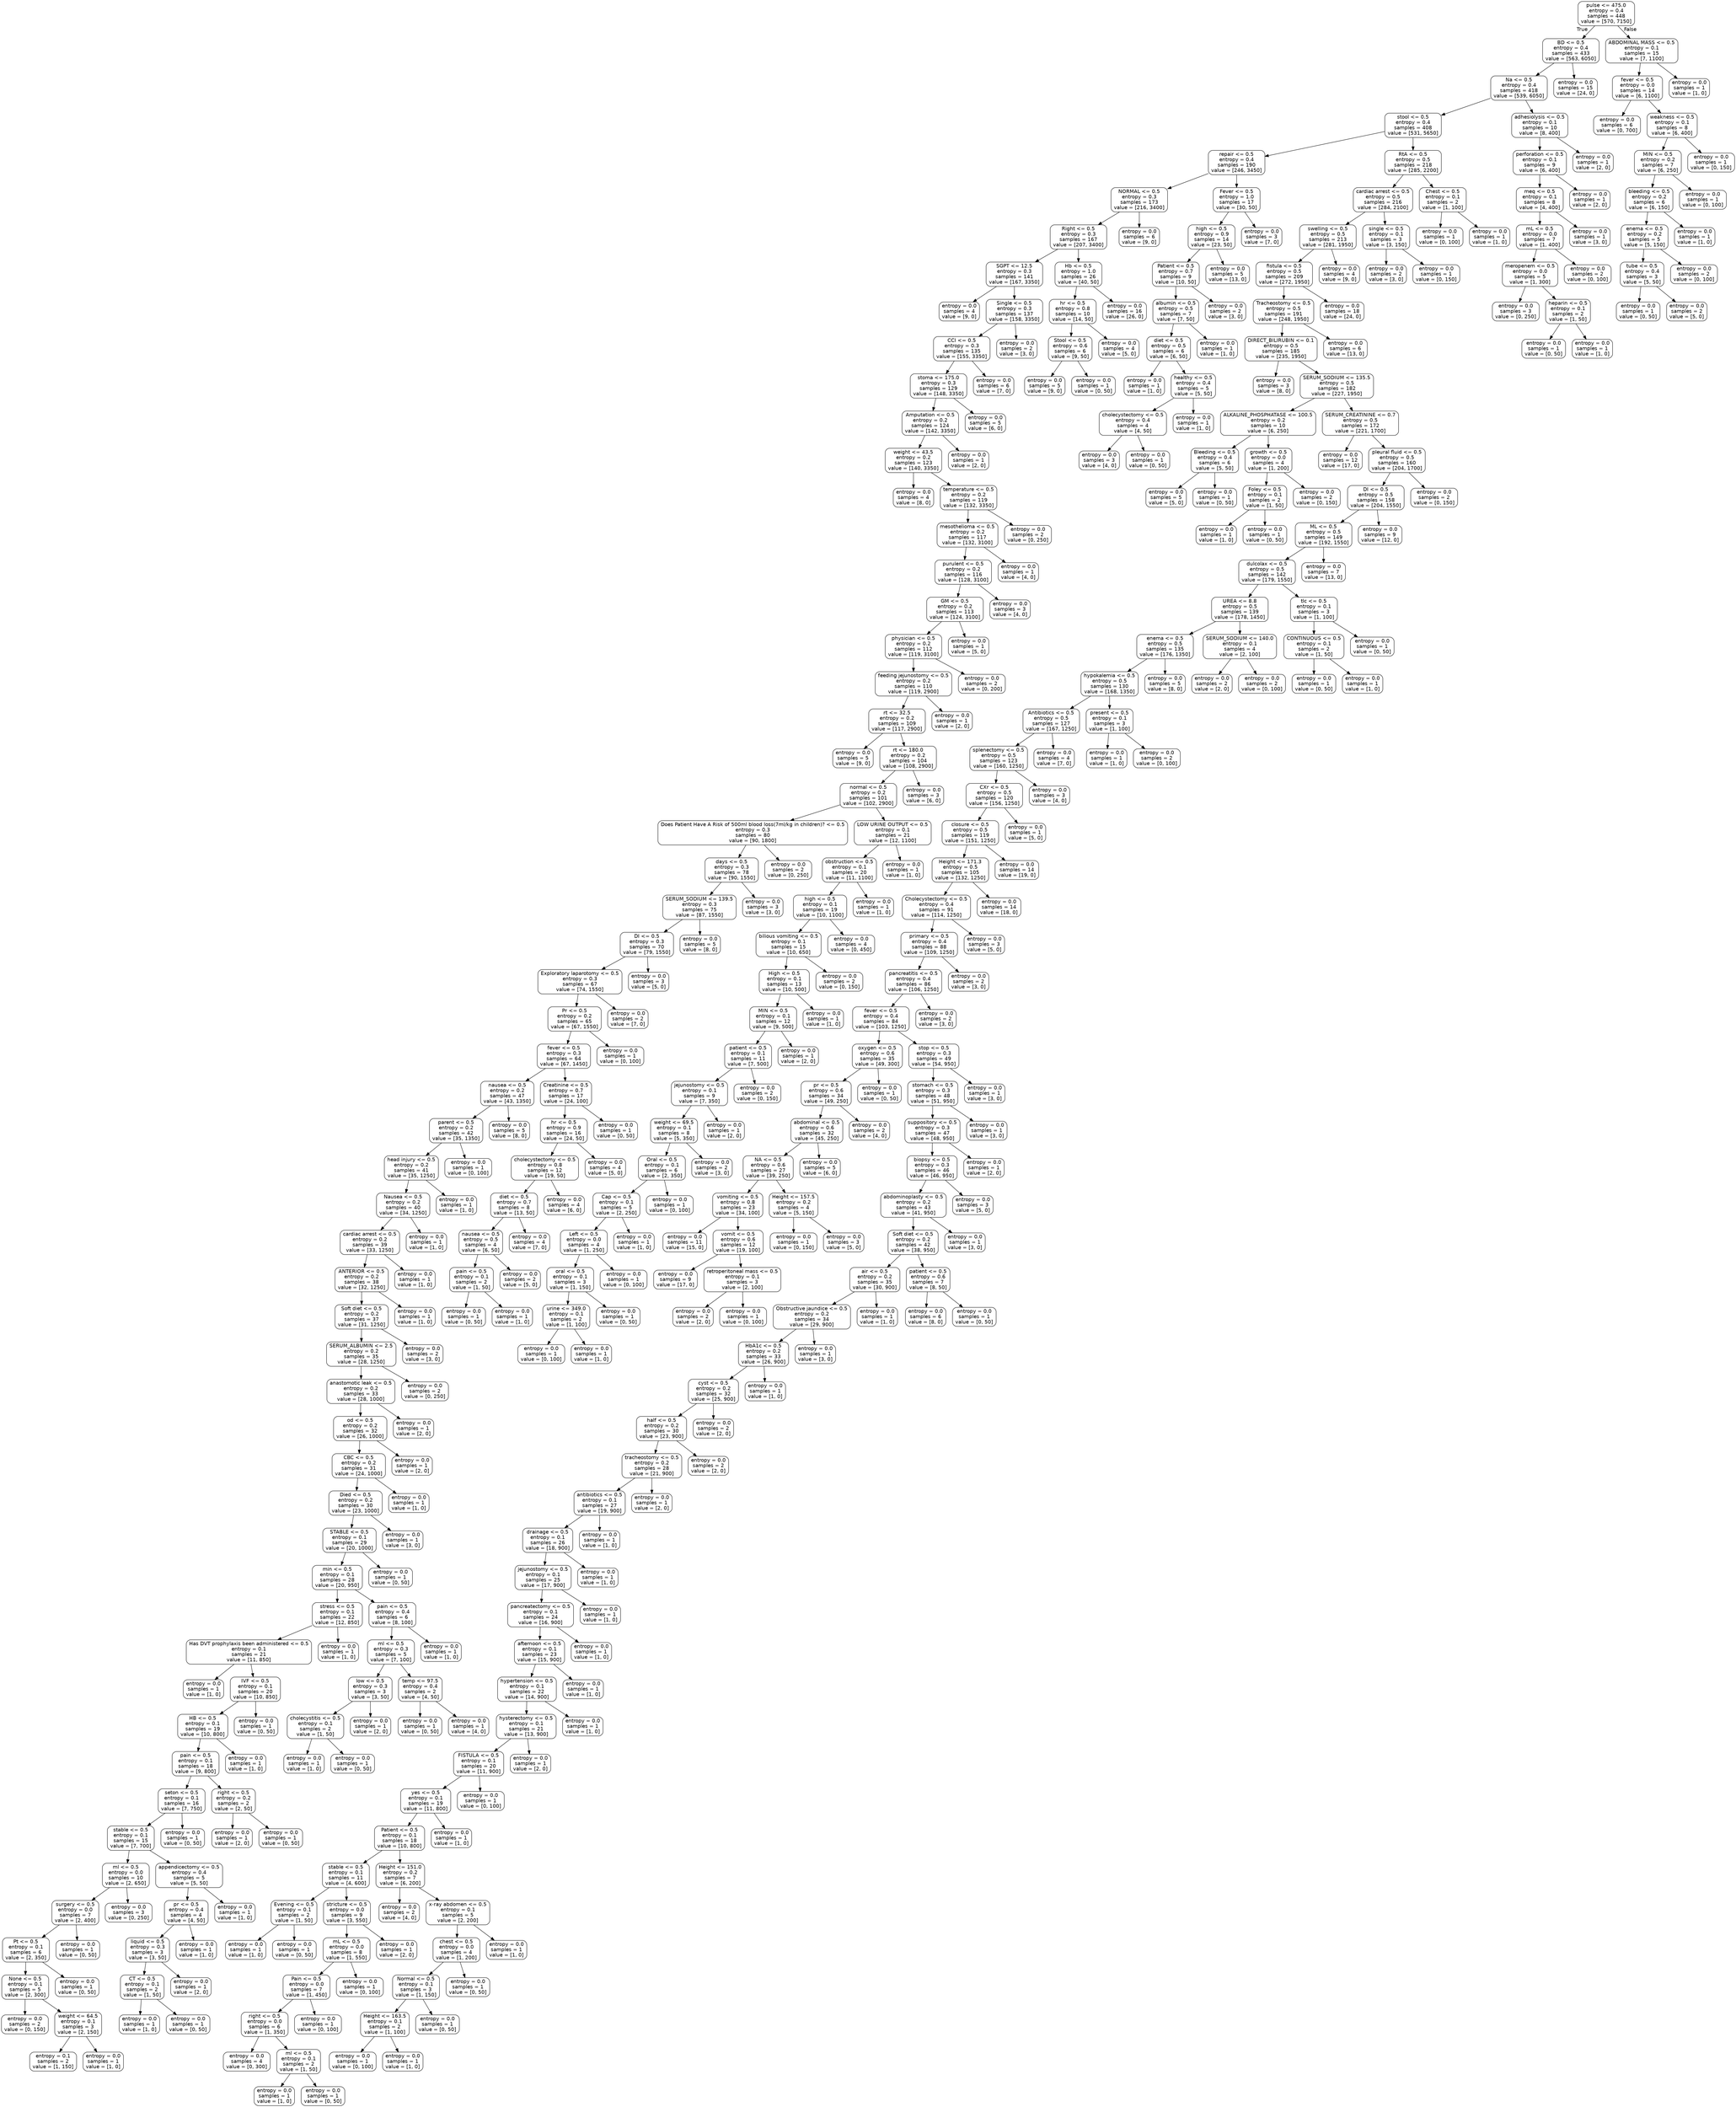 digraph Tree {
node [shape=box, style="rounded", color="black", fontname=helvetica] ;
edge [fontname=helvetica] ;
0 [label="pulse <= 475.0\nentropy = 0.4\nsamples = 448\nvalue = [570, 7150]"] ;
1 [label="BD <= 0.5\nentropy = 0.4\nsamples = 433\nvalue = [563, 6050]"] ;
0 -> 1 [labeldistance=2.5, labelangle=45, headlabel="True"] ;
2 [label="Na <= 0.5\nentropy = 0.4\nsamples = 418\nvalue = [539, 6050]"] ;
1 -> 2 ;
3 [label="stool <= 0.5\nentropy = 0.4\nsamples = 408\nvalue = [531, 5650]"] ;
2 -> 3 ;
4 [label="repair <= 0.5\nentropy = 0.4\nsamples = 190\nvalue = [246, 3450]"] ;
3 -> 4 ;
5 [label="NORMAL <= 0.5\nentropy = 0.3\nsamples = 173\nvalue = [216, 3400]"] ;
4 -> 5 ;
6 [label="Right <= 0.5\nentropy = 0.3\nsamples = 167\nvalue = [207, 3400]"] ;
5 -> 6 ;
7 [label="SGPT <= 12.5\nentropy = 0.3\nsamples = 141\nvalue = [167, 3350]"] ;
6 -> 7 ;
8 [label="entropy = 0.0\nsamples = 4\nvalue = [9, 0]"] ;
7 -> 8 ;
9 [label="Single <= 0.5\nentropy = 0.3\nsamples = 137\nvalue = [158, 3350]"] ;
7 -> 9 ;
10 [label="CCI <= 0.5\nentropy = 0.3\nsamples = 135\nvalue = [155, 3350]"] ;
9 -> 10 ;
11 [label="stoma <= 175.0\nentropy = 0.3\nsamples = 129\nvalue = [148, 3350]"] ;
10 -> 11 ;
12 [label="Amputation <= 0.5\nentropy = 0.2\nsamples = 124\nvalue = [142, 3350]"] ;
11 -> 12 ;
13 [label="weight <= 43.5\nentropy = 0.2\nsamples = 123\nvalue = [140, 3350]"] ;
12 -> 13 ;
14 [label="entropy = 0.0\nsamples = 4\nvalue = [8, 0]"] ;
13 -> 14 ;
15 [label="temperature <= 0.5\nentropy = 0.2\nsamples = 119\nvalue = [132, 3350]"] ;
13 -> 15 ;
16 [label="mesothelioma <= 0.5\nentropy = 0.2\nsamples = 117\nvalue = [132, 3100]"] ;
15 -> 16 ;
17 [label="purulent <= 0.5\nentropy = 0.2\nsamples = 116\nvalue = [128, 3100]"] ;
16 -> 17 ;
18 [label="GM <= 0.5\nentropy = 0.2\nsamples = 113\nvalue = [124, 3100]"] ;
17 -> 18 ;
19 [label="physician <= 0.5\nentropy = 0.2\nsamples = 112\nvalue = [119, 3100]"] ;
18 -> 19 ;
20 [label="feeding jejunostomy <= 0.5\nentropy = 0.2\nsamples = 110\nvalue = [119, 2900]"] ;
19 -> 20 ;
21 [label="rt <= 32.5\nentropy = 0.2\nsamples = 109\nvalue = [117, 2900]"] ;
20 -> 21 ;
22 [label="entropy = 0.0\nsamples = 5\nvalue = [9, 0]"] ;
21 -> 22 ;
23 [label="rt <= 180.0\nentropy = 0.2\nsamples = 104\nvalue = [108, 2900]"] ;
21 -> 23 ;
24 [label="normal <= 0.5\nentropy = 0.2\nsamples = 101\nvalue = [102, 2900]"] ;
23 -> 24 ;
25 [label="Does Patient Have A Risk of 500ml blood loss(7ml/kg in children)? <= 0.5\nentropy = 0.3\nsamples = 80\nvalue = [90, 1800]"] ;
24 -> 25 ;
26 [label="days <= 0.5\nentropy = 0.3\nsamples = 78\nvalue = [90, 1550]"] ;
25 -> 26 ;
27 [label="SERUM_SODIUM <= 139.5\nentropy = 0.3\nsamples = 75\nvalue = [87, 1550]"] ;
26 -> 27 ;
28 [label="DI <= 0.5\nentropy = 0.3\nsamples = 70\nvalue = [79, 1550]"] ;
27 -> 28 ;
29 [label="Exploratory laparotomy <= 0.5\nentropy = 0.3\nsamples = 67\nvalue = [74, 1550]"] ;
28 -> 29 ;
30 [label="Pr <= 0.5\nentropy = 0.2\nsamples = 65\nvalue = [67, 1550]"] ;
29 -> 30 ;
31 [label="fever <= 0.5\nentropy = 0.3\nsamples = 64\nvalue = [67, 1450]"] ;
30 -> 31 ;
32 [label="nausea <= 0.5\nentropy = 0.2\nsamples = 47\nvalue = [43, 1350]"] ;
31 -> 32 ;
33 [label="parent <= 0.5\nentropy = 0.2\nsamples = 42\nvalue = [35, 1350]"] ;
32 -> 33 ;
34 [label="head injury <= 0.5\nentropy = 0.2\nsamples = 41\nvalue = [35, 1250]"] ;
33 -> 34 ;
35 [label="Nausea <= 0.5\nentropy = 0.2\nsamples = 40\nvalue = [34, 1250]"] ;
34 -> 35 ;
36 [label="cardiac arrest <= 0.5\nentropy = 0.2\nsamples = 39\nvalue = [33, 1250]"] ;
35 -> 36 ;
37 [label="ANTERIOR <= 0.5\nentropy = 0.2\nsamples = 38\nvalue = [32, 1250]"] ;
36 -> 37 ;
38 [label="Soft diet <= 0.5\nentropy = 0.2\nsamples = 37\nvalue = [31, 1250]"] ;
37 -> 38 ;
39 [label="SERUM_ALBUMIN <= 2.5\nentropy = 0.2\nsamples = 35\nvalue = [28, 1250]"] ;
38 -> 39 ;
40 [label="anastomotic leak <= 0.5\nentropy = 0.2\nsamples = 33\nvalue = [28, 1000]"] ;
39 -> 40 ;
41 [label="od <= 0.5\nentropy = 0.2\nsamples = 32\nvalue = [26, 1000]"] ;
40 -> 41 ;
42 [label="CBC <= 0.5\nentropy = 0.2\nsamples = 31\nvalue = [24, 1000]"] ;
41 -> 42 ;
43 [label="Died <= 0.5\nentropy = 0.2\nsamples = 30\nvalue = [23, 1000]"] ;
42 -> 43 ;
44 [label="STABLE <= 0.5\nentropy = 0.1\nsamples = 29\nvalue = [20, 1000]"] ;
43 -> 44 ;
45 [label="min <= 0.5\nentropy = 0.1\nsamples = 28\nvalue = [20, 950]"] ;
44 -> 45 ;
46 [label="stress <= 0.5\nentropy = 0.1\nsamples = 22\nvalue = [12, 850]"] ;
45 -> 46 ;
47 [label="Has DVT prophylaxis been administered <= 0.5\nentropy = 0.1\nsamples = 21\nvalue = [11, 850]"] ;
46 -> 47 ;
48 [label="entropy = 0.0\nsamples = 1\nvalue = [1, 0]"] ;
47 -> 48 ;
49 [label="IVF <= 0.5\nentropy = 0.1\nsamples = 20\nvalue = [10, 850]"] ;
47 -> 49 ;
50 [label="HB <= 0.5\nentropy = 0.1\nsamples = 19\nvalue = [10, 800]"] ;
49 -> 50 ;
51 [label="pain <= 0.5\nentropy = 0.1\nsamples = 18\nvalue = [9, 800]"] ;
50 -> 51 ;
52 [label="seton <= 0.5\nentropy = 0.1\nsamples = 16\nvalue = [7, 750]"] ;
51 -> 52 ;
53 [label="stable <= 0.5\nentropy = 0.1\nsamples = 15\nvalue = [7, 700]"] ;
52 -> 53 ;
54 [label="ml <= 0.5\nentropy = 0.0\nsamples = 10\nvalue = [2, 650]"] ;
53 -> 54 ;
55 [label="surgery <= 0.5\nentropy = 0.0\nsamples = 7\nvalue = [2, 400]"] ;
54 -> 55 ;
56 [label="Pt <= 0.5\nentropy = 0.1\nsamples = 6\nvalue = [2, 350]"] ;
55 -> 56 ;
57 [label="None <= 0.5\nentropy = 0.1\nsamples = 5\nvalue = [2, 300]"] ;
56 -> 57 ;
58 [label="entropy = 0.0\nsamples = 2\nvalue = [0, 150]"] ;
57 -> 58 ;
59 [label="weight <= 64.5\nentropy = 0.1\nsamples = 3\nvalue = [2, 150]"] ;
57 -> 59 ;
60 [label="entropy = 0.1\nsamples = 2\nvalue = [1, 150]"] ;
59 -> 60 ;
61 [label="entropy = 0.0\nsamples = 1\nvalue = [1, 0]"] ;
59 -> 61 ;
62 [label="entropy = 0.0\nsamples = 1\nvalue = [0, 50]"] ;
56 -> 62 ;
63 [label="entropy = 0.0\nsamples = 1\nvalue = [0, 50]"] ;
55 -> 63 ;
64 [label="entropy = 0.0\nsamples = 3\nvalue = [0, 250]"] ;
54 -> 64 ;
65 [label="appendicectomy <= 0.5\nentropy = 0.4\nsamples = 5\nvalue = [5, 50]"] ;
53 -> 65 ;
66 [label="pr <= 0.5\nentropy = 0.4\nsamples = 4\nvalue = [4, 50]"] ;
65 -> 66 ;
67 [label="liquid <= 0.5\nentropy = 0.3\nsamples = 3\nvalue = [3, 50]"] ;
66 -> 67 ;
68 [label="CT <= 0.5\nentropy = 0.1\nsamples = 2\nvalue = [1, 50]"] ;
67 -> 68 ;
69 [label="entropy = 0.0\nsamples = 1\nvalue = [1, 0]"] ;
68 -> 69 ;
70 [label="entropy = 0.0\nsamples = 1\nvalue = [0, 50]"] ;
68 -> 70 ;
71 [label="entropy = 0.0\nsamples = 1\nvalue = [2, 0]"] ;
67 -> 71 ;
72 [label="entropy = 0.0\nsamples = 1\nvalue = [1, 0]"] ;
66 -> 72 ;
73 [label="entropy = 0.0\nsamples = 1\nvalue = [1, 0]"] ;
65 -> 73 ;
74 [label="entropy = 0.0\nsamples = 1\nvalue = [0, 50]"] ;
52 -> 74 ;
75 [label="right <= 0.5\nentropy = 0.2\nsamples = 2\nvalue = [2, 50]"] ;
51 -> 75 ;
76 [label="entropy = 0.0\nsamples = 1\nvalue = [2, 0]"] ;
75 -> 76 ;
77 [label="entropy = 0.0\nsamples = 1\nvalue = [0, 50]"] ;
75 -> 77 ;
78 [label="entropy = 0.0\nsamples = 1\nvalue = [1, 0]"] ;
50 -> 78 ;
79 [label="entropy = 0.0\nsamples = 1\nvalue = [0, 50]"] ;
49 -> 79 ;
80 [label="entropy = 0.0\nsamples = 1\nvalue = [1, 0]"] ;
46 -> 80 ;
81 [label="pain <= 0.5\nentropy = 0.4\nsamples = 6\nvalue = [8, 100]"] ;
45 -> 81 ;
82 [label="ml <= 0.5\nentropy = 0.3\nsamples = 5\nvalue = [7, 100]"] ;
81 -> 82 ;
83 [label="low <= 0.5\nentropy = 0.3\nsamples = 3\nvalue = [3, 50]"] ;
82 -> 83 ;
84 [label="cholecystitis <= 0.5\nentropy = 0.1\nsamples = 2\nvalue = [1, 50]"] ;
83 -> 84 ;
85 [label="entropy = 0.0\nsamples = 1\nvalue = [1, 0]"] ;
84 -> 85 ;
86 [label="entropy = 0.0\nsamples = 1\nvalue = [0, 50]"] ;
84 -> 86 ;
87 [label="entropy = 0.0\nsamples = 1\nvalue = [2, 0]"] ;
83 -> 87 ;
88 [label="temp <= 97.5\nentropy = 0.4\nsamples = 2\nvalue = [4, 50]"] ;
82 -> 88 ;
89 [label="entropy = 0.0\nsamples = 1\nvalue = [0, 50]"] ;
88 -> 89 ;
90 [label="entropy = 0.0\nsamples = 1\nvalue = [4, 0]"] ;
88 -> 90 ;
91 [label="entropy = 0.0\nsamples = 1\nvalue = [1, 0]"] ;
81 -> 91 ;
92 [label="entropy = 0.0\nsamples = 1\nvalue = [0, 50]"] ;
44 -> 92 ;
93 [label="entropy = 0.0\nsamples = 1\nvalue = [3, 0]"] ;
43 -> 93 ;
94 [label="entropy = 0.0\nsamples = 1\nvalue = [1, 0]"] ;
42 -> 94 ;
95 [label="entropy = 0.0\nsamples = 1\nvalue = [2, 0]"] ;
41 -> 95 ;
96 [label="entropy = 0.0\nsamples = 1\nvalue = [2, 0]"] ;
40 -> 96 ;
97 [label="entropy = 0.0\nsamples = 2\nvalue = [0, 250]"] ;
39 -> 97 ;
98 [label="entropy = 0.0\nsamples = 2\nvalue = [3, 0]"] ;
38 -> 98 ;
99 [label="entropy = 0.0\nsamples = 1\nvalue = [1, 0]"] ;
37 -> 99 ;
100 [label="entropy = 0.0\nsamples = 1\nvalue = [1, 0]"] ;
36 -> 100 ;
101 [label="entropy = 0.0\nsamples = 1\nvalue = [1, 0]"] ;
35 -> 101 ;
102 [label="entropy = 0.0\nsamples = 1\nvalue = [1, 0]"] ;
34 -> 102 ;
103 [label="entropy = 0.0\nsamples = 1\nvalue = [0, 100]"] ;
33 -> 103 ;
104 [label="entropy = 0.0\nsamples = 5\nvalue = [8, 0]"] ;
32 -> 104 ;
105 [label="Creatinine <= 0.5\nentropy = 0.7\nsamples = 17\nvalue = [24, 100]"] ;
31 -> 105 ;
106 [label="hr <= 0.5\nentropy = 0.9\nsamples = 16\nvalue = [24, 50]"] ;
105 -> 106 ;
107 [label="cholecystectomy <= 0.5\nentropy = 0.8\nsamples = 12\nvalue = [19, 50]"] ;
106 -> 107 ;
108 [label="diet <= 0.5\nentropy = 0.7\nsamples = 8\nvalue = [13, 50]"] ;
107 -> 108 ;
109 [label="nausea <= 0.5\nentropy = 0.5\nsamples = 4\nvalue = [6, 50]"] ;
108 -> 109 ;
110 [label="pain <= 0.5\nentropy = 0.1\nsamples = 2\nvalue = [1, 50]"] ;
109 -> 110 ;
111 [label="entropy = 0.0\nsamples = 1\nvalue = [0, 50]"] ;
110 -> 111 ;
112 [label="entropy = 0.0\nsamples = 1\nvalue = [1, 0]"] ;
110 -> 112 ;
113 [label="entropy = 0.0\nsamples = 2\nvalue = [5, 0]"] ;
109 -> 113 ;
114 [label="entropy = 0.0\nsamples = 4\nvalue = [7, 0]"] ;
108 -> 114 ;
115 [label="entropy = 0.0\nsamples = 4\nvalue = [6, 0]"] ;
107 -> 115 ;
116 [label="entropy = 0.0\nsamples = 4\nvalue = [5, 0]"] ;
106 -> 116 ;
117 [label="entropy = 0.0\nsamples = 1\nvalue = [0, 50]"] ;
105 -> 117 ;
118 [label="entropy = 0.0\nsamples = 1\nvalue = [0, 100]"] ;
30 -> 118 ;
119 [label="entropy = 0.0\nsamples = 2\nvalue = [7, 0]"] ;
29 -> 119 ;
120 [label="entropy = 0.0\nsamples = 3\nvalue = [5, 0]"] ;
28 -> 120 ;
121 [label="entropy = 0.0\nsamples = 5\nvalue = [8, 0]"] ;
27 -> 121 ;
122 [label="entropy = 0.0\nsamples = 3\nvalue = [3, 0]"] ;
26 -> 122 ;
123 [label="entropy = 0.0\nsamples = 2\nvalue = [0, 250]"] ;
25 -> 123 ;
124 [label="LOW URINE OUTPUT <= 0.5\nentropy = 0.1\nsamples = 21\nvalue = [12, 1100]"] ;
24 -> 124 ;
125 [label="obstruction <= 0.5\nentropy = 0.1\nsamples = 20\nvalue = [11, 1100]"] ;
124 -> 125 ;
126 [label="high <= 0.5\nentropy = 0.1\nsamples = 19\nvalue = [10, 1100]"] ;
125 -> 126 ;
127 [label="bilious vomiting <= 0.5\nentropy = 0.1\nsamples = 15\nvalue = [10, 650]"] ;
126 -> 127 ;
128 [label="High <= 0.5\nentropy = 0.1\nsamples = 13\nvalue = [10, 500]"] ;
127 -> 128 ;
129 [label="MIN <= 0.5\nentropy = 0.1\nsamples = 12\nvalue = [9, 500]"] ;
128 -> 129 ;
130 [label="patient <= 0.5\nentropy = 0.1\nsamples = 11\nvalue = [7, 500]"] ;
129 -> 130 ;
131 [label="jejunostomy <= 0.5\nentropy = 0.1\nsamples = 9\nvalue = [7, 350]"] ;
130 -> 131 ;
132 [label="weight <= 69.5\nentropy = 0.1\nsamples = 8\nvalue = [5, 350]"] ;
131 -> 132 ;
133 [label="Oral <= 0.5\nentropy = 0.1\nsamples = 6\nvalue = [2, 350]"] ;
132 -> 133 ;
134 [label="Cap <= 0.5\nentropy = 0.1\nsamples = 5\nvalue = [2, 250]"] ;
133 -> 134 ;
135 [label="Left <= 0.5\nentropy = 0.0\nsamples = 4\nvalue = [1, 250]"] ;
134 -> 135 ;
136 [label="oral <= 0.5\nentropy = 0.1\nsamples = 3\nvalue = [1, 150]"] ;
135 -> 136 ;
137 [label="urine <= 349.0\nentropy = 0.1\nsamples = 2\nvalue = [1, 100]"] ;
136 -> 137 ;
138 [label="entropy = 0.0\nsamples = 1\nvalue = [0, 100]"] ;
137 -> 138 ;
139 [label="entropy = 0.0\nsamples = 1\nvalue = [1, 0]"] ;
137 -> 139 ;
140 [label="entropy = 0.0\nsamples = 1\nvalue = [0, 50]"] ;
136 -> 140 ;
141 [label="entropy = 0.0\nsamples = 1\nvalue = [0, 100]"] ;
135 -> 141 ;
142 [label="entropy = 0.0\nsamples = 1\nvalue = [1, 0]"] ;
134 -> 142 ;
143 [label="entropy = 0.0\nsamples = 1\nvalue = [0, 100]"] ;
133 -> 143 ;
144 [label="entropy = 0.0\nsamples = 2\nvalue = [3, 0]"] ;
132 -> 144 ;
145 [label="entropy = 0.0\nsamples = 1\nvalue = [2, 0]"] ;
131 -> 145 ;
146 [label="entropy = 0.0\nsamples = 2\nvalue = [0, 150]"] ;
130 -> 146 ;
147 [label="entropy = 0.0\nsamples = 1\nvalue = [2, 0]"] ;
129 -> 147 ;
148 [label="entropy = 0.0\nsamples = 1\nvalue = [1, 0]"] ;
128 -> 148 ;
149 [label="entropy = 0.0\nsamples = 2\nvalue = [0, 150]"] ;
127 -> 149 ;
150 [label="entropy = 0.0\nsamples = 4\nvalue = [0, 450]"] ;
126 -> 150 ;
151 [label="entropy = 0.0\nsamples = 1\nvalue = [1, 0]"] ;
125 -> 151 ;
152 [label="entropy = 0.0\nsamples = 1\nvalue = [1, 0]"] ;
124 -> 152 ;
153 [label="entropy = 0.0\nsamples = 3\nvalue = [6, 0]"] ;
23 -> 153 ;
154 [label="entropy = 0.0\nsamples = 1\nvalue = [2, 0]"] ;
20 -> 154 ;
155 [label="entropy = 0.0\nsamples = 2\nvalue = [0, 200]"] ;
19 -> 155 ;
156 [label="entropy = 0.0\nsamples = 1\nvalue = [5, 0]"] ;
18 -> 156 ;
157 [label="entropy = 0.0\nsamples = 3\nvalue = [4, 0]"] ;
17 -> 157 ;
158 [label="entropy = 0.0\nsamples = 1\nvalue = [4, 0]"] ;
16 -> 158 ;
159 [label="entropy = 0.0\nsamples = 2\nvalue = [0, 250]"] ;
15 -> 159 ;
160 [label="entropy = 0.0\nsamples = 1\nvalue = [2, 0]"] ;
12 -> 160 ;
161 [label="entropy = 0.0\nsamples = 5\nvalue = [6, 0]"] ;
11 -> 161 ;
162 [label="entropy = 0.0\nsamples = 6\nvalue = [7, 0]"] ;
10 -> 162 ;
163 [label="entropy = 0.0\nsamples = 2\nvalue = [3, 0]"] ;
9 -> 163 ;
164 [label="Hb <= 0.5\nentropy = 1.0\nsamples = 26\nvalue = [40, 50]"] ;
6 -> 164 ;
165 [label="hr <= 0.5\nentropy = 0.8\nsamples = 10\nvalue = [14, 50]"] ;
164 -> 165 ;
166 [label="Stool <= 0.5\nentropy = 0.6\nsamples = 6\nvalue = [9, 50]"] ;
165 -> 166 ;
167 [label="entropy = 0.0\nsamples = 5\nvalue = [9, 0]"] ;
166 -> 167 ;
168 [label="entropy = 0.0\nsamples = 1\nvalue = [0, 50]"] ;
166 -> 168 ;
169 [label="entropy = 0.0\nsamples = 4\nvalue = [5, 0]"] ;
165 -> 169 ;
170 [label="entropy = 0.0\nsamples = 16\nvalue = [26, 0]"] ;
164 -> 170 ;
171 [label="entropy = 0.0\nsamples = 6\nvalue = [9, 0]"] ;
5 -> 171 ;
172 [label="Fever <= 0.5\nentropy = 1.0\nsamples = 17\nvalue = [30, 50]"] ;
4 -> 172 ;
173 [label="high <= 0.5\nentropy = 0.9\nsamples = 14\nvalue = [23, 50]"] ;
172 -> 173 ;
174 [label="Patient <= 0.5\nentropy = 0.7\nsamples = 9\nvalue = [10, 50]"] ;
173 -> 174 ;
175 [label="albumin <= 0.5\nentropy = 0.5\nsamples = 7\nvalue = [7, 50]"] ;
174 -> 175 ;
176 [label="diet <= 0.5\nentropy = 0.5\nsamples = 6\nvalue = [6, 50]"] ;
175 -> 176 ;
177 [label="entropy = 0.0\nsamples = 1\nvalue = [1, 0]"] ;
176 -> 177 ;
178 [label="healthy <= 0.5\nentropy = 0.4\nsamples = 5\nvalue = [5, 50]"] ;
176 -> 178 ;
179 [label="cholecystectomy <= 0.5\nentropy = 0.4\nsamples = 4\nvalue = [4, 50]"] ;
178 -> 179 ;
180 [label="entropy = 0.0\nsamples = 3\nvalue = [4, 0]"] ;
179 -> 180 ;
181 [label="entropy = 0.0\nsamples = 1\nvalue = [0, 50]"] ;
179 -> 181 ;
182 [label="entropy = 0.0\nsamples = 1\nvalue = [1, 0]"] ;
178 -> 182 ;
183 [label="entropy = 0.0\nsamples = 1\nvalue = [1, 0]"] ;
175 -> 183 ;
184 [label="entropy = 0.0\nsamples = 2\nvalue = [3, 0]"] ;
174 -> 184 ;
185 [label="entropy = 0.0\nsamples = 5\nvalue = [13, 0]"] ;
173 -> 185 ;
186 [label="entropy = 0.0\nsamples = 3\nvalue = [7, 0]"] ;
172 -> 186 ;
187 [label="RtA <= 0.5\nentropy = 0.5\nsamples = 218\nvalue = [285, 2200]"] ;
3 -> 187 ;
188 [label="cardiac arrest <= 0.5\nentropy = 0.5\nsamples = 216\nvalue = [284, 2100]"] ;
187 -> 188 ;
189 [label="swelling <= 0.5\nentropy = 0.5\nsamples = 213\nvalue = [281, 1950]"] ;
188 -> 189 ;
190 [label="fistula <= 0.5\nentropy = 0.5\nsamples = 209\nvalue = [272, 1950]"] ;
189 -> 190 ;
191 [label="Tracheostomy <= 0.5\nentropy = 0.5\nsamples = 191\nvalue = [248, 1950]"] ;
190 -> 191 ;
192 [label="DIRECT_BILIRUBIN <= 0.1\nentropy = 0.5\nsamples = 185\nvalue = [235, 1950]"] ;
191 -> 192 ;
193 [label="entropy = 0.0\nsamples = 3\nvalue = [8, 0]"] ;
192 -> 193 ;
194 [label="SERUM_SODIUM <= 135.5\nentropy = 0.5\nsamples = 182\nvalue = [227, 1950]"] ;
192 -> 194 ;
195 [label="ALKALINE_PHOSPHATASE <= 100.5\nentropy = 0.2\nsamples = 10\nvalue = [6, 250]"] ;
194 -> 195 ;
196 [label="Bleeding <= 0.5\nentropy = 0.4\nsamples = 6\nvalue = [5, 50]"] ;
195 -> 196 ;
197 [label="entropy = 0.0\nsamples = 5\nvalue = [5, 0]"] ;
196 -> 197 ;
198 [label="entropy = 0.0\nsamples = 1\nvalue = [0, 50]"] ;
196 -> 198 ;
199 [label="growth <= 0.5\nentropy = 0.0\nsamples = 4\nvalue = [1, 200]"] ;
195 -> 199 ;
200 [label="Foley <= 0.5\nentropy = 0.1\nsamples = 2\nvalue = [1, 50]"] ;
199 -> 200 ;
201 [label="entropy = 0.0\nsamples = 1\nvalue = [1, 0]"] ;
200 -> 201 ;
202 [label="entropy = 0.0\nsamples = 1\nvalue = [0, 50]"] ;
200 -> 202 ;
203 [label="entropy = 0.0\nsamples = 2\nvalue = [0, 150]"] ;
199 -> 203 ;
204 [label="SERUM_CREATININE <= 0.7\nentropy = 0.5\nsamples = 172\nvalue = [221, 1700]"] ;
194 -> 204 ;
205 [label="entropy = 0.0\nsamples = 12\nvalue = [17, 0]"] ;
204 -> 205 ;
206 [label="pleural fluid <= 0.5\nentropy = 0.5\nsamples = 160\nvalue = [204, 1700]"] ;
204 -> 206 ;
207 [label="DI <= 0.5\nentropy = 0.5\nsamples = 158\nvalue = [204, 1550]"] ;
206 -> 207 ;
208 [label="ML <= 0.5\nentropy = 0.5\nsamples = 149\nvalue = [192, 1550]"] ;
207 -> 208 ;
209 [label="dulcolax <= 0.5\nentropy = 0.5\nsamples = 142\nvalue = [179, 1550]"] ;
208 -> 209 ;
210 [label="UREA <= 8.8\nentropy = 0.5\nsamples = 139\nvalue = [178, 1450]"] ;
209 -> 210 ;
211 [label="enema <= 0.5\nentropy = 0.5\nsamples = 135\nvalue = [176, 1350]"] ;
210 -> 211 ;
212 [label="hypokalemia <= 0.5\nentropy = 0.5\nsamples = 130\nvalue = [168, 1350]"] ;
211 -> 212 ;
213 [label="Antibiotics <= 0.5\nentropy = 0.5\nsamples = 127\nvalue = [167, 1250]"] ;
212 -> 213 ;
214 [label="splenectomy <= 0.5\nentropy = 0.5\nsamples = 123\nvalue = [160, 1250]"] ;
213 -> 214 ;
215 [label="CXr <= 0.5\nentropy = 0.5\nsamples = 120\nvalue = [156, 1250]"] ;
214 -> 215 ;
216 [label="closure <= 0.5\nentropy = 0.5\nsamples = 119\nvalue = [151, 1250]"] ;
215 -> 216 ;
217 [label="Height <= 171.3\nentropy = 0.5\nsamples = 105\nvalue = [132, 1250]"] ;
216 -> 217 ;
218 [label="Cholecystectomy <= 0.5\nentropy = 0.4\nsamples = 91\nvalue = [114, 1250]"] ;
217 -> 218 ;
219 [label="primary <= 0.5\nentropy = 0.4\nsamples = 88\nvalue = [109, 1250]"] ;
218 -> 219 ;
220 [label="pancreatitis <= 0.5\nentropy = 0.4\nsamples = 86\nvalue = [106, 1250]"] ;
219 -> 220 ;
221 [label="fever <= 0.5\nentropy = 0.4\nsamples = 84\nvalue = [103, 1250]"] ;
220 -> 221 ;
222 [label="oxygen <= 0.5\nentropy = 0.6\nsamples = 35\nvalue = [49, 300]"] ;
221 -> 222 ;
223 [label="pr <= 0.5\nentropy = 0.6\nsamples = 34\nvalue = [49, 250]"] ;
222 -> 223 ;
224 [label="abdominal <= 0.5\nentropy = 0.6\nsamples = 32\nvalue = [45, 250]"] ;
223 -> 224 ;
225 [label="NA <= 0.5\nentropy = 0.6\nsamples = 27\nvalue = [39, 250]"] ;
224 -> 225 ;
226 [label="vomiting <= 0.5\nentropy = 0.8\nsamples = 23\nvalue = [34, 100]"] ;
225 -> 226 ;
227 [label="entropy = 0.0\nsamples = 11\nvalue = [15, 0]"] ;
226 -> 227 ;
228 [label="vomit <= 0.5\nentropy = 0.6\nsamples = 12\nvalue = [19, 100]"] ;
226 -> 228 ;
229 [label="entropy = 0.0\nsamples = 9\nvalue = [17, 0]"] ;
228 -> 229 ;
230 [label="retroperitoneal mass <= 0.5\nentropy = 0.1\nsamples = 3\nvalue = [2, 100]"] ;
228 -> 230 ;
231 [label="entropy = 0.0\nsamples = 2\nvalue = [2, 0]"] ;
230 -> 231 ;
232 [label="entropy = 0.0\nsamples = 1\nvalue = [0, 100]"] ;
230 -> 232 ;
233 [label="Height <= 157.5\nentropy = 0.2\nsamples = 4\nvalue = [5, 150]"] ;
225 -> 233 ;
234 [label="entropy = 0.0\nsamples = 1\nvalue = [0, 150]"] ;
233 -> 234 ;
235 [label="entropy = 0.0\nsamples = 3\nvalue = [5, 0]"] ;
233 -> 235 ;
236 [label="entropy = 0.0\nsamples = 5\nvalue = [6, 0]"] ;
224 -> 236 ;
237 [label="entropy = 0.0\nsamples = 2\nvalue = [4, 0]"] ;
223 -> 237 ;
238 [label="entropy = 0.0\nsamples = 1\nvalue = [0, 50]"] ;
222 -> 238 ;
239 [label="stop <= 0.5\nentropy = 0.3\nsamples = 49\nvalue = [54, 950]"] ;
221 -> 239 ;
240 [label="stomach <= 0.5\nentropy = 0.3\nsamples = 48\nvalue = [51, 950]"] ;
239 -> 240 ;
241 [label="suppository <= 0.5\nentropy = 0.3\nsamples = 47\nvalue = [48, 950]"] ;
240 -> 241 ;
242 [label="biopsy <= 0.5\nentropy = 0.3\nsamples = 46\nvalue = [46, 950]"] ;
241 -> 242 ;
243 [label="abdominoplasty <= 0.5\nentropy = 0.2\nsamples = 43\nvalue = [41, 950]"] ;
242 -> 243 ;
244 [label="Soft diet <= 0.5\nentropy = 0.2\nsamples = 42\nvalue = [38, 950]"] ;
243 -> 244 ;
245 [label="air <= 0.5\nentropy = 0.2\nsamples = 35\nvalue = [30, 900]"] ;
244 -> 245 ;
246 [label="Obstructive jaundice <= 0.5\nentropy = 0.2\nsamples = 34\nvalue = [29, 900]"] ;
245 -> 246 ;
247 [label="HbA1c <= 0.5\nentropy = 0.2\nsamples = 33\nvalue = [26, 900]"] ;
246 -> 247 ;
248 [label="cyst <= 0.5\nentropy = 0.2\nsamples = 32\nvalue = [25, 900]"] ;
247 -> 248 ;
249 [label="half <= 0.5\nentropy = 0.2\nsamples = 30\nvalue = [23, 900]"] ;
248 -> 249 ;
250 [label="tracheostomy <= 0.5\nentropy = 0.2\nsamples = 28\nvalue = [21, 900]"] ;
249 -> 250 ;
251 [label="antibiotics <= 0.5\nentropy = 0.1\nsamples = 27\nvalue = [19, 900]"] ;
250 -> 251 ;
252 [label="drainage <= 0.5\nentropy = 0.1\nsamples = 26\nvalue = [18, 900]"] ;
251 -> 252 ;
253 [label="jejunostomy <= 0.5\nentropy = 0.1\nsamples = 25\nvalue = [17, 900]"] ;
252 -> 253 ;
254 [label="pancreatectomy <= 0.5\nentropy = 0.1\nsamples = 24\nvalue = [16, 900]"] ;
253 -> 254 ;
255 [label="afternoon <= 0.5\nentropy = 0.1\nsamples = 23\nvalue = [15, 900]"] ;
254 -> 255 ;
256 [label="hypertension <= 0.5\nentropy = 0.1\nsamples = 22\nvalue = [14, 900]"] ;
255 -> 256 ;
257 [label="hysterectomy <= 0.5\nentropy = 0.1\nsamples = 21\nvalue = [13, 900]"] ;
256 -> 257 ;
258 [label="FISTULA <= 0.5\nentropy = 0.1\nsamples = 20\nvalue = [11, 900]"] ;
257 -> 258 ;
259 [label="yes <= 0.5\nentropy = 0.1\nsamples = 19\nvalue = [11, 800]"] ;
258 -> 259 ;
260 [label="Patient <= 0.5\nentropy = 0.1\nsamples = 18\nvalue = [10, 800]"] ;
259 -> 260 ;
261 [label="stable <= 0.5\nentropy = 0.1\nsamples = 11\nvalue = [4, 600]"] ;
260 -> 261 ;
262 [label="Evening <= 0.5\nentropy = 0.1\nsamples = 2\nvalue = [1, 50]"] ;
261 -> 262 ;
263 [label="entropy = 0.0\nsamples = 1\nvalue = [1, 0]"] ;
262 -> 263 ;
264 [label="entropy = 0.0\nsamples = 1\nvalue = [0, 50]"] ;
262 -> 264 ;
265 [label="stricture <= 0.5\nentropy = 0.0\nsamples = 9\nvalue = [3, 550]"] ;
261 -> 265 ;
266 [label="mL <= 0.5\nentropy = 0.0\nsamples = 8\nvalue = [1, 550]"] ;
265 -> 266 ;
267 [label="Pain <= 0.5\nentropy = 0.0\nsamples = 7\nvalue = [1, 450]"] ;
266 -> 267 ;
268 [label="right <= 0.5\nentropy = 0.0\nsamples = 6\nvalue = [1, 350]"] ;
267 -> 268 ;
269 [label="entropy = 0.0\nsamples = 4\nvalue = [0, 300]"] ;
268 -> 269 ;
270 [label="ml <= 0.5\nentropy = 0.1\nsamples = 2\nvalue = [1, 50]"] ;
268 -> 270 ;
271 [label="entropy = 0.0\nsamples = 1\nvalue = [1, 0]"] ;
270 -> 271 ;
272 [label="entropy = 0.0\nsamples = 1\nvalue = [0, 50]"] ;
270 -> 272 ;
273 [label="entropy = 0.0\nsamples = 1\nvalue = [0, 100]"] ;
267 -> 273 ;
274 [label="entropy = 0.0\nsamples = 1\nvalue = [0, 100]"] ;
266 -> 274 ;
275 [label="entropy = 0.0\nsamples = 1\nvalue = [2, 0]"] ;
265 -> 275 ;
276 [label="Height <= 151.0\nentropy = 0.2\nsamples = 7\nvalue = [6, 200]"] ;
260 -> 276 ;
277 [label="entropy = 0.0\nsamples = 2\nvalue = [4, 0]"] ;
276 -> 277 ;
278 [label="x-ray abdomen <= 0.5\nentropy = 0.1\nsamples = 5\nvalue = [2, 200]"] ;
276 -> 278 ;
279 [label="chest <= 0.5\nentropy = 0.0\nsamples = 4\nvalue = [1, 200]"] ;
278 -> 279 ;
280 [label="Normal <= 0.5\nentropy = 0.1\nsamples = 3\nvalue = [1, 150]"] ;
279 -> 280 ;
281 [label="Height <= 163.5\nentropy = 0.1\nsamples = 2\nvalue = [1, 100]"] ;
280 -> 281 ;
282 [label="entropy = 0.0\nsamples = 1\nvalue = [0, 100]"] ;
281 -> 282 ;
283 [label="entropy = 0.0\nsamples = 1\nvalue = [1, 0]"] ;
281 -> 283 ;
284 [label="entropy = 0.0\nsamples = 1\nvalue = [0, 50]"] ;
280 -> 284 ;
285 [label="entropy = 0.0\nsamples = 1\nvalue = [0, 50]"] ;
279 -> 285 ;
286 [label="entropy = 0.0\nsamples = 1\nvalue = [1, 0]"] ;
278 -> 286 ;
287 [label="entropy = 0.0\nsamples = 1\nvalue = [1, 0]"] ;
259 -> 287 ;
288 [label="entropy = 0.0\nsamples = 1\nvalue = [0, 100]"] ;
258 -> 288 ;
289 [label="entropy = 0.0\nsamples = 1\nvalue = [2, 0]"] ;
257 -> 289 ;
290 [label="entropy = 0.0\nsamples = 1\nvalue = [1, 0]"] ;
256 -> 290 ;
291 [label="entropy = 0.0\nsamples = 1\nvalue = [1, 0]"] ;
255 -> 291 ;
292 [label="entropy = 0.0\nsamples = 1\nvalue = [1, 0]"] ;
254 -> 292 ;
293 [label="entropy = 0.0\nsamples = 1\nvalue = [1, 0]"] ;
253 -> 293 ;
294 [label="entropy = 0.0\nsamples = 1\nvalue = [1, 0]"] ;
252 -> 294 ;
295 [label="entropy = 0.0\nsamples = 1\nvalue = [1, 0]"] ;
251 -> 295 ;
296 [label="entropy = 0.0\nsamples = 1\nvalue = [2, 0]"] ;
250 -> 296 ;
297 [label="entropy = 0.0\nsamples = 2\nvalue = [2, 0]"] ;
249 -> 297 ;
298 [label="entropy = 0.0\nsamples = 2\nvalue = [2, 0]"] ;
248 -> 298 ;
299 [label="entropy = 0.0\nsamples = 1\nvalue = [1, 0]"] ;
247 -> 299 ;
300 [label="entropy = 0.0\nsamples = 1\nvalue = [3, 0]"] ;
246 -> 300 ;
301 [label="entropy = 0.0\nsamples = 1\nvalue = [1, 0]"] ;
245 -> 301 ;
302 [label="patient <= 0.5\nentropy = 0.6\nsamples = 7\nvalue = [8, 50]"] ;
244 -> 302 ;
303 [label="entropy = 0.0\nsamples = 6\nvalue = [8, 0]"] ;
302 -> 303 ;
304 [label="entropy = 0.0\nsamples = 1\nvalue = [0, 50]"] ;
302 -> 304 ;
305 [label="entropy = 0.0\nsamples = 1\nvalue = [3, 0]"] ;
243 -> 305 ;
306 [label="entropy = 0.0\nsamples = 3\nvalue = [5, 0]"] ;
242 -> 306 ;
307 [label="entropy = 0.0\nsamples = 1\nvalue = [2, 0]"] ;
241 -> 307 ;
308 [label="entropy = 0.0\nsamples = 1\nvalue = [3, 0]"] ;
240 -> 308 ;
309 [label="entropy = 0.0\nsamples = 1\nvalue = [3, 0]"] ;
239 -> 309 ;
310 [label="entropy = 0.0\nsamples = 2\nvalue = [3, 0]"] ;
220 -> 310 ;
311 [label="entropy = 0.0\nsamples = 2\nvalue = [3, 0]"] ;
219 -> 311 ;
312 [label="entropy = 0.0\nsamples = 3\nvalue = [5, 0]"] ;
218 -> 312 ;
313 [label="entropy = 0.0\nsamples = 14\nvalue = [18, 0]"] ;
217 -> 313 ;
314 [label="entropy = 0.0\nsamples = 14\nvalue = [19, 0]"] ;
216 -> 314 ;
315 [label="entropy = 0.0\nsamples = 1\nvalue = [5, 0]"] ;
215 -> 315 ;
316 [label="entropy = 0.0\nsamples = 3\nvalue = [4, 0]"] ;
214 -> 316 ;
317 [label="entropy = 0.0\nsamples = 4\nvalue = [7, 0]"] ;
213 -> 317 ;
318 [label="present <= 0.5\nentropy = 0.1\nsamples = 3\nvalue = [1, 100]"] ;
212 -> 318 ;
319 [label="entropy = 0.0\nsamples = 1\nvalue = [1, 0]"] ;
318 -> 319 ;
320 [label="entropy = 0.0\nsamples = 2\nvalue = [0, 100]"] ;
318 -> 320 ;
321 [label="entropy = 0.0\nsamples = 5\nvalue = [8, 0]"] ;
211 -> 321 ;
322 [label="SERUM_SODIUM <= 140.0\nentropy = 0.1\nsamples = 4\nvalue = [2, 100]"] ;
210 -> 322 ;
323 [label="entropy = 0.0\nsamples = 2\nvalue = [2, 0]"] ;
322 -> 323 ;
324 [label="entropy = 0.0\nsamples = 2\nvalue = [0, 100]"] ;
322 -> 324 ;
325 [label="tlc <= 0.5\nentropy = 0.1\nsamples = 3\nvalue = [1, 100]"] ;
209 -> 325 ;
326 [label="CONTINUOUS <= 0.5\nentropy = 0.1\nsamples = 2\nvalue = [1, 50]"] ;
325 -> 326 ;
327 [label="entropy = 0.0\nsamples = 1\nvalue = [0, 50]"] ;
326 -> 327 ;
328 [label="entropy = 0.0\nsamples = 1\nvalue = [1, 0]"] ;
326 -> 328 ;
329 [label="entropy = 0.0\nsamples = 1\nvalue = [0, 50]"] ;
325 -> 329 ;
330 [label="entropy = 0.0\nsamples = 7\nvalue = [13, 0]"] ;
208 -> 330 ;
331 [label="entropy = 0.0\nsamples = 9\nvalue = [12, 0]"] ;
207 -> 331 ;
332 [label="entropy = 0.0\nsamples = 2\nvalue = [0, 150]"] ;
206 -> 332 ;
333 [label="entropy = 0.0\nsamples = 6\nvalue = [13, 0]"] ;
191 -> 333 ;
334 [label="entropy = 0.0\nsamples = 18\nvalue = [24, 0]"] ;
190 -> 334 ;
335 [label="entropy = 0.0\nsamples = 4\nvalue = [9, 0]"] ;
189 -> 335 ;
336 [label="single <= 0.5\nentropy = 0.1\nsamples = 3\nvalue = [3, 150]"] ;
188 -> 336 ;
337 [label="entropy = 0.0\nsamples = 2\nvalue = [3, 0]"] ;
336 -> 337 ;
338 [label="entropy = 0.0\nsamples = 1\nvalue = [0, 150]"] ;
336 -> 338 ;
339 [label="Chest <= 0.5\nentropy = 0.1\nsamples = 2\nvalue = [1, 100]"] ;
187 -> 339 ;
340 [label="entropy = 0.0\nsamples = 1\nvalue = [0, 100]"] ;
339 -> 340 ;
341 [label="entropy = 0.0\nsamples = 1\nvalue = [1, 0]"] ;
339 -> 341 ;
342 [label="adhesiolysis <= 0.5\nentropy = 0.1\nsamples = 10\nvalue = [8, 400]"] ;
2 -> 342 ;
343 [label="perforation <= 0.5\nentropy = 0.1\nsamples = 9\nvalue = [6, 400]"] ;
342 -> 343 ;
344 [label="meq <= 0.5\nentropy = 0.1\nsamples = 8\nvalue = [4, 400]"] ;
343 -> 344 ;
345 [label="mL <= 0.5\nentropy = 0.0\nsamples = 7\nvalue = [1, 400]"] ;
344 -> 345 ;
346 [label="meropenem <= 0.5\nentropy = 0.0\nsamples = 5\nvalue = [1, 300]"] ;
345 -> 346 ;
347 [label="entropy = 0.0\nsamples = 3\nvalue = [0, 250]"] ;
346 -> 347 ;
348 [label="heparin <= 0.5\nentropy = 0.1\nsamples = 2\nvalue = [1, 50]"] ;
346 -> 348 ;
349 [label="entropy = 0.0\nsamples = 1\nvalue = [0, 50]"] ;
348 -> 349 ;
350 [label="entropy = 0.0\nsamples = 1\nvalue = [1, 0]"] ;
348 -> 350 ;
351 [label="entropy = 0.0\nsamples = 2\nvalue = [0, 100]"] ;
345 -> 351 ;
352 [label="entropy = 0.0\nsamples = 1\nvalue = [3, 0]"] ;
344 -> 352 ;
353 [label="entropy = 0.0\nsamples = 1\nvalue = [2, 0]"] ;
343 -> 353 ;
354 [label="entropy = 0.0\nsamples = 1\nvalue = [2, 0]"] ;
342 -> 354 ;
355 [label="entropy = 0.0\nsamples = 15\nvalue = [24, 0]"] ;
1 -> 355 ;
356 [label="ABDOMINAL MASS <= 0.5\nentropy = 0.1\nsamples = 15\nvalue = [7, 1100]"] ;
0 -> 356 [labeldistance=2.5, labelangle=-45, headlabel="False"] ;
357 [label="fever <= 0.5\nentropy = 0.0\nsamples = 14\nvalue = [6, 1100]"] ;
356 -> 357 ;
358 [label="entropy = 0.0\nsamples = 6\nvalue = [0, 700]"] ;
357 -> 358 ;
359 [label="weakness <= 0.5\nentropy = 0.1\nsamples = 8\nvalue = [6, 400]"] ;
357 -> 359 ;
360 [label="MIN <= 0.5\nentropy = 0.2\nsamples = 7\nvalue = [6, 250]"] ;
359 -> 360 ;
361 [label="bleeding <= 0.5\nentropy = 0.2\nsamples = 6\nvalue = [6, 150]"] ;
360 -> 361 ;
362 [label="enema <= 0.5\nentropy = 0.2\nsamples = 5\nvalue = [5, 150]"] ;
361 -> 362 ;
363 [label="tube <= 0.5\nentropy = 0.4\nsamples = 3\nvalue = [5, 50]"] ;
362 -> 363 ;
364 [label="entropy = 0.0\nsamples = 1\nvalue = [0, 50]"] ;
363 -> 364 ;
365 [label="entropy = 0.0\nsamples = 2\nvalue = [5, 0]"] ;
363 -> 365 ;
366 [label="entropy = 0.0\nsamples = 2\nvalue = [0, 100]"] ;
362 -> 366 ;
367 [label="entropy = 0.0\nsamples = 1\nvalue = [1, 0]"] ;
361 -> 367 ;
368 [label="entropy = 0.0\nsamples = 1\nvalue = [0, 100]"] ;
360 -> 368 ;
369 [label="entropy = 0.0\nsamples = 1\nvalue = [0, 150]"] ;
359 -> 369 ;
370 [label="entropy = 0.0\nsamples = 1\nvalue = [1, 0]"] ;
356 -> 370 ;
}